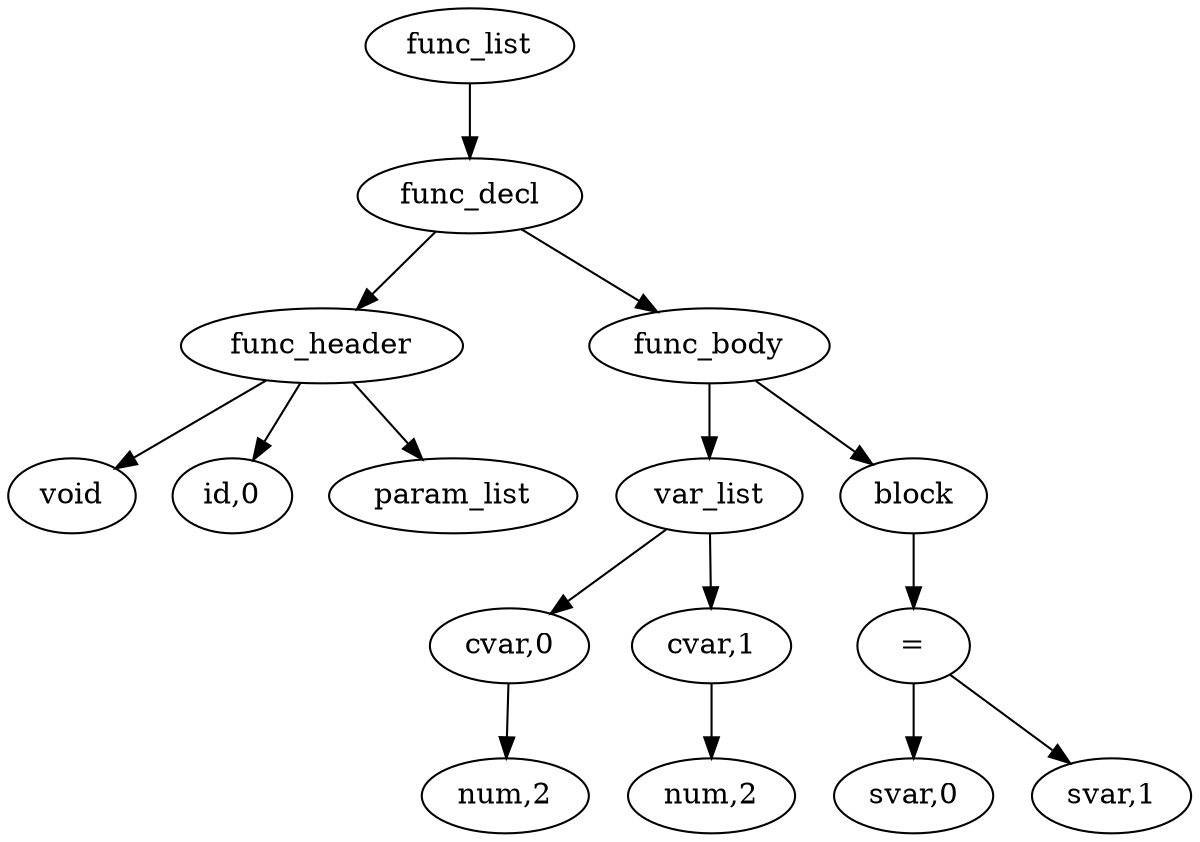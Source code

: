 digraph {
graph [ordering="out"];
node0[label="func_list"];
node1[label="func_decl"];
node2[label="func_header"];
node3[label="void"];
node2 -> node3;
node4[label="id,0"];
node2 -> node4;
node5[label="param_list"];
node2 -> node5;
node1 -> node2;
node6[label="func_body"];
node7[label="var_list"];
node8[label="cvar,0"];
node9[label="num,2"];
node8 -> node9;
node7 -> node8;
node10[label="cvar,1"];
node11[label="num,2"];
node10 -> node11;
node7 -> node10;
node6 -> node7;
node12[label="block"];
node13[label="="];
node14[label="svar,0"];
node13 -> node14;
node15[label="svar,1"];
node13 -> node15;
node12 -> node13;
node6 -> node12;
node1 -> node6;
node0 -> node1;
}
